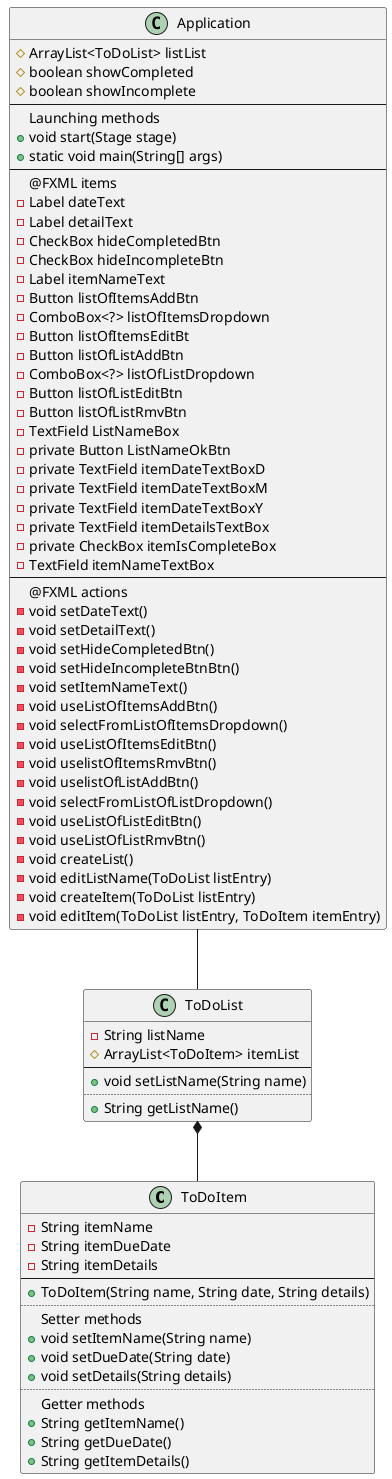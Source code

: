@startuml
class ToDoItem {
- String itemName
- String itemDueDate
- String itemDetails
--
+ ToDoItem(String name, String date, String details)
..
Setter methods
+ void setItemName(String name)
+ void setDueDate(String date)
+ void setDetails(String details)
..
Getter methods
+ String getItemName()
+ String getDueDate()
+ String getItemDetails()
}
ToDoList *-- ToDoItem

class ToDoList {
- String listName
# ArrayList<ToDoItem> itemList
--
+ void setListName(String name)
..
+ String getListName()
}
Application -- ToDoList

class Application {
# ArrayList<ToDoList> listList
# boolean showCompleted
# boolean showIncomplete
--
Launching methods
+ void start(Stage stage)
+ static void main(String[] args)
--
@FXML items
    - Label dateText
    - Label detailText
    - CheckBox hideCompletedBtn
    - CheckBox hideIncompleteBtn
    - Label itemNameText
    - Button listOfItemsAddBtn
    - ComboBox<?> listOfItemsDropdown
    - Button listOfItemsEditBt
    - Button listOfListAddBtn
    - ComboBox<?> listOfListDropdown
    - Button listOfListEditBtn
    - Button listOfListRmvBtn
    - TextField ListNameBox
    - private Button ListNameOkBtn
    - private TextField itemDateTextBoxD
    - private TextField itemDateTextBoxM
    - private TextField itemDateTextBoxY
    - private TextField itemDetailsTextBox
    - private CheckBox itemIsCompleteBox
    - TextField itemNameTextBox
--
@FXML actions
    - void setDateText()
    - void setDetailText()
    - void setHideCompletedBtn()
    - void setHideIncompleteBtnBtn()
    - void setItemNameText()
    - void useListOfItemsAddBtn()
    - void selectFromListOfItemsDropdown()
    - void useListOfItemsEditBtn()
    - void uselistOfItemsRmvBtn()
    - void uselistOfListAddBtn()
    - void selectFromListOfListDropdown()
    - void useListOfListEditBtn()
    - void useListOfListRmvBtn()
    - void createList()
    - void editListName(ToDoList listEntry)
    - void createItem(ToDoList listEntry)
    - void editItem(ToDoList listEntry, ToDoItem itemEntry)
}
@enduml